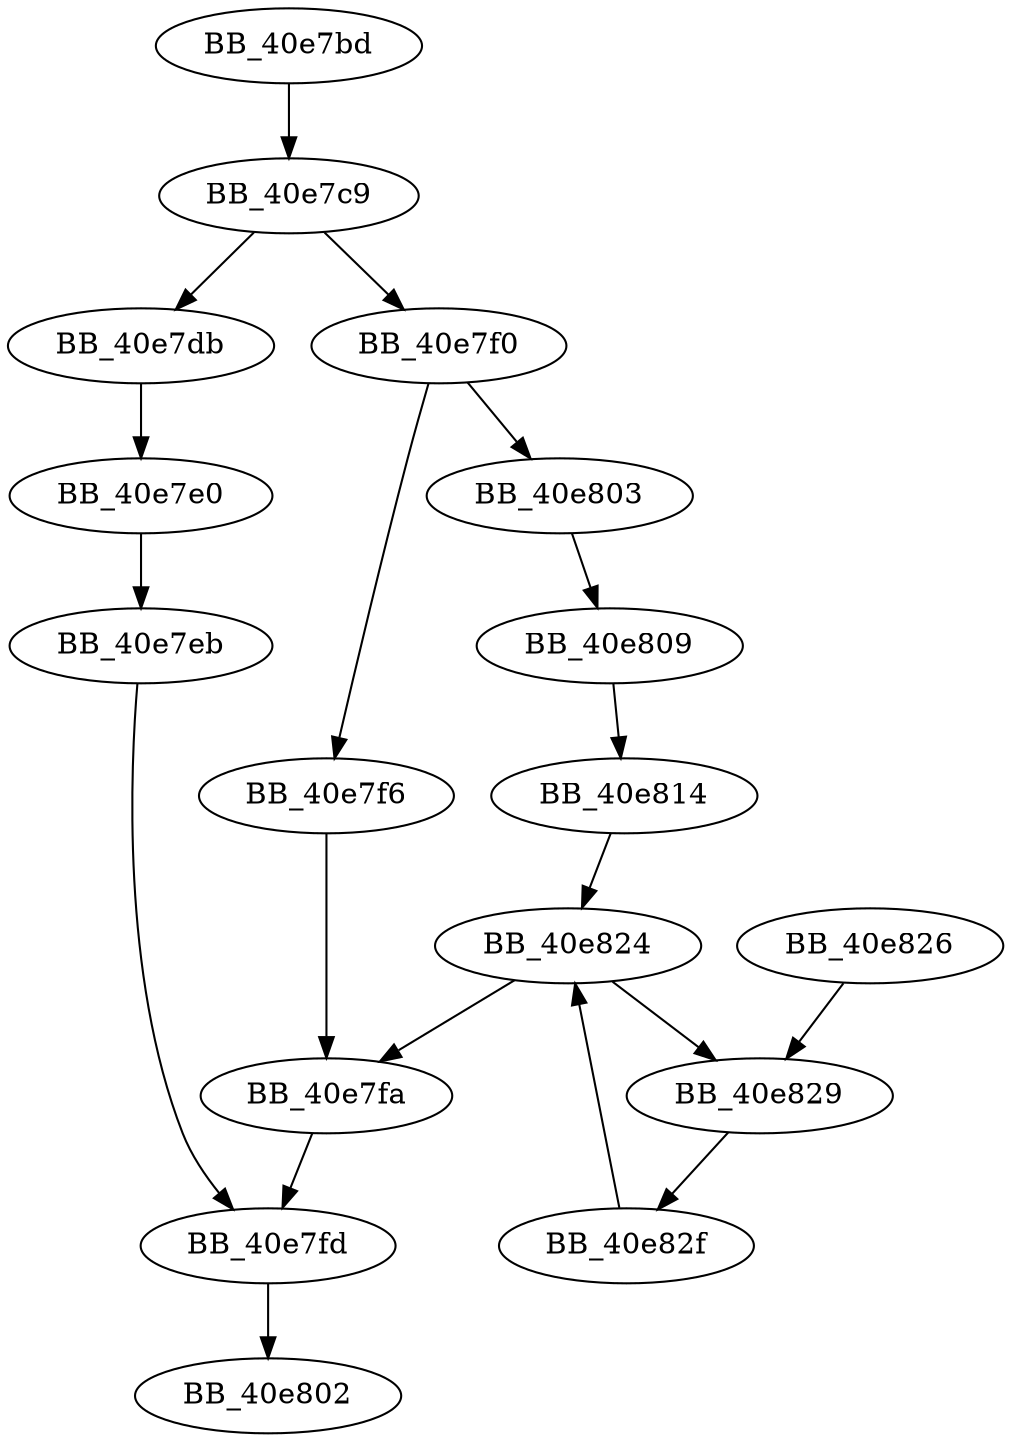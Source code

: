DiGraph _fclose{
BB_40e7bd->BB_40e7c9
BB_40e7c9->BB_40e7db
BB_40e7c9->BB_40e7f0
BB_40e7db->BB_40e7e0
BB_40e7e0->BB_40e7eb
BB_40e7eb->BB_40e7fd
BB_40e7f0->BB_40e7f6
BB_40e7f0->BB_40e803
BB_40e7f6->BB_40e7fa
BB_40e7fa->BB_40e7fd
BB_40e7fd->BB_40e802
BB_40e803->BB_40e809
BB_40e809->BB_40e814
BB_40e814->BB_40e824
BB_40e824->BB_40e7fa
BB_40e824->BB_40e829
BB_40e826->BB_40e829
BB_40e829->BB_40e82f
BB_40e82f->BB_40e824
}
